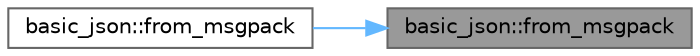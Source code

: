 digraph "basic_json::from_msgpack"
{
 // LATEX_PDF_SIZE
  bgcolor="transparent";
  edge [fontname=Helvetica,fontsize=10,labelfontname=Helvetica,labelfontsize=10];
  node [fontname=Helvetica,fontsize=10,shape=box,height=0.2,width=0.4];
  rankdir="RL";
  Node1 [id="Node000001",label="basic_json::from_msgpack",height=0.2,width=0.4,color="gray40", fillcolor="grey60", style="filled", fontcolor="black",tooltip="create a JSON value from an input in MessagePack format"];
  Node1 -> Node2 [id="edge2_Node000001_Node000002",dir="back",color="steelblue1",style="solid",tooltip=" "];
  Node2 [id="Node000002",label="basic_json::from_msgpack",height=0.2,width=0.4,color="grey40", fillcolor="white", style="filled",URL="$classbasic__json.html#ac347f43d4eb713aa711d6c8a5fca41cf",tooltip=" "];
}
